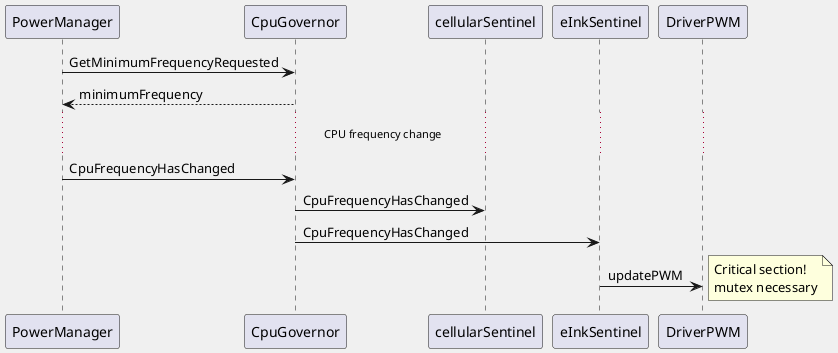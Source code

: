 @startuml
skinparam BackgroundColor F0F0F0

PowerManager -> CpuGovernor : GetMinimumFrequencyRequested
CpuGovernor --> PowerManager : minimumFrequency

...CPU frequency change...

PowerManager -> CpuGovernor : CpuFrequencyHasChanged

CpuGovernor -> cellularSentinel : CpuFrequencyHasChanged

CpuGovernor -> eInkSentinel : CpuFrequencyHasChanged
eInkSentinel -> DriverPWM : updatePWM
note right
Critical section!
mutex necessary
end note

@enduml
